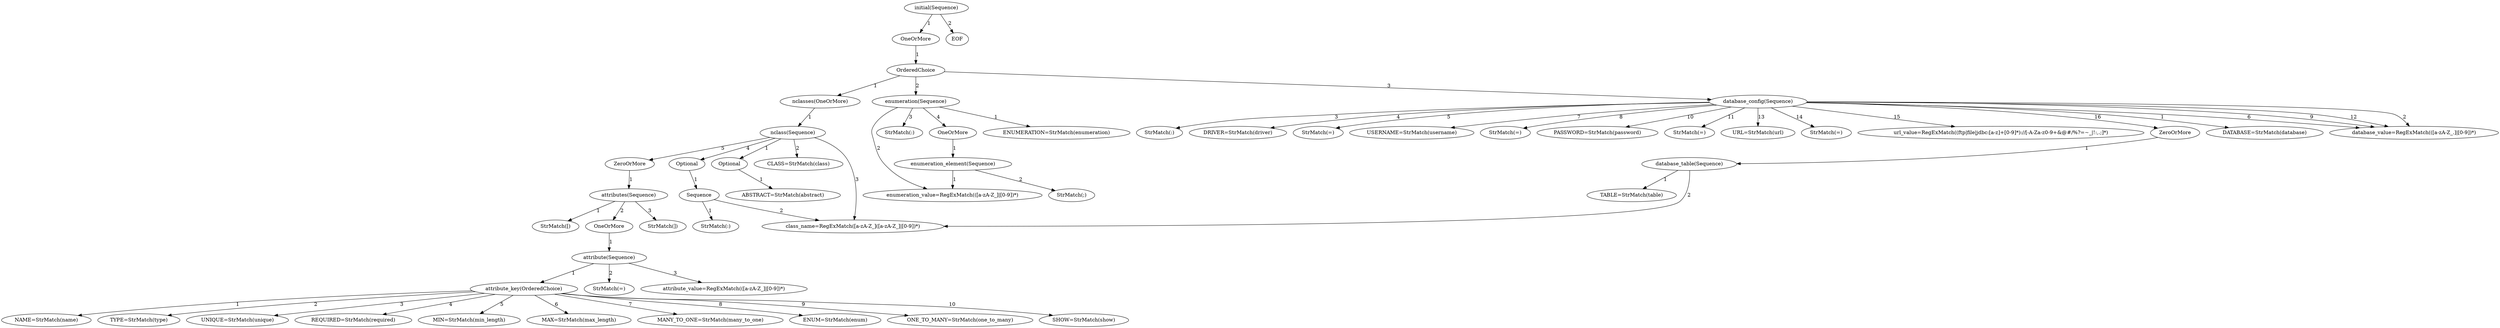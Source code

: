 digraph arpeggio_graph {
33620144 [label="initial(Sequence)"];
33620144->33620112 [label="1"]

33620112 [label="OneOrMore"];
33620112->33620208 [label="1"]

33620208 [label="OrderedChoice"];
33620208->33620304 [label="1"]

33620304 [label="nclasses(OneOrMore)"];
33620304->33620464 [label="1"]

33620464 [label="nclass(Sequence)"];
33620464->33620368 [label="1"]

33620368 [label="Optional"];
33620368->33620560 [label="1"]

33620560 [label="ABSTRACT=StrMatch(abstract)"];
33620464->33620688 [label="2"]

33620688 [label="CLASS=StrMatch(class)"];
33620464->33620592 [label="3"]

33620592 [label="class_name=RegExMatch([a-zA-Z_]([a-zA-Z_]|[0-9])*)"];
33620464->33620400 [label="4"]

33620400 [label="Optional"];
33620400->33622480 [label="1"]

33622480 [label="Sequence"];
33622480->33622448 [label="1"]

33622448 [label="StrMatch(:)"];
33622480->33620592 [label="2"]

33620464->33620432 [label="5"]

33620432 [label="ZeroOrMore"];
33620432->33622576 [label="1"]

33622576 [label="attributes(Sequence)"];
33622576->33622672 [label="1"]

33622672 [label="StrMatch([)"];
33622576->33622544 [label="2"]

33622544 [label="OneOrMore"];
33622544->33622768 [label="1"]

33622768 [label="attribute(Sequence)"];
33622768->33622832 [label="1"]

33622832 [label="attribute_key(OrderedChoice)"];
33622832->33622960 [label="1"]

33622960 [label="NAME=StrMatch(name)"];
33622832->33622608 [label="2"]

33622608 [label="TYPE=StrMatch(type)"];
33622832->33622704 [label="3"]

33622704 [label="UNIQUE=StrMatch(unique)"];
33622832->33623056 [label="4"]

33623056 [label="REQUIRED=StrMatch(required)"];
33622832->33623088 [label="5"]

33623088 [label="MIN=StrMatch(min_length)"];
33622832->33623120 [label="6"]

33623120 [label="MAX=StrMatch(max_length)"];
33622832->33623152 [label="7"]

33623152 [label="MANY_TO_ONE=StrMatch(many_to_one)"];
33622832->33623184 [label="8"]

33623184 [label="ENUM=StrMatch(enum)"];
33622832->33623216 [label="9"]

33623216 [label="ONE_TO_MANY=StrMatch(one_to_many)"];
33622832->33623248 [label="10"]

33623248 [label="SHOW=StrMatch(show)"];
33622768->33622864 [label="2"]

33622864 [label="StrMatch(=)"];
33622768->33622896 [label="3"]

33622896 [label="attribute_value=RegExMatch(([a-zA-Z_]|[0-9])*)"];
33622576->33622736 [label="3"]

33622736 [label="StrMatch(])"];
33620208->33620336 [label="2"]

33620336 [label="enumeration(Sequence)"];
33620336->33622640 [label="1"]

33622640 [label="ENUMERATION=StrMatch(enumeration)"];
33620336->33623024 [label="2"]

33623024 [label="enumeration_value=RegExMatch(([a-zA-Z_]|[0-9])*)"];
33620336->33622512 [label="3"]

33622512 [label="StrMatch(:)"];
33620336->33622800 [label="4"]

33622800 [label="OneOrMore"];
33622800->33623280 [label="1"]

33623280 [label="enumeration_element(Sequence)"];
33623280->33623024 [label="1"]

33623280->33623376 [label="2"]

33623376 [label="StrMatch(;)"];
33620208->33623344 [label="3"]

33623344 [label="database_config(Sequence)"];
33623344->33622928 [label="1"]

33622928 [label="DATABASE=StrMatch(database)"];
33623344->33623408 [label="2"]

33623408 [label="database_value=RegExMatch(([a-zA-Z_.]|[0-9])*)"];
33623344->33623312 [label="3"]

33623312 [label="StrMatch(:)"];
33623344->33623440 [label="4"]

33623440 [label="DRIVER=StrMatch(driver)"];
33623344->33622992 [label="5"]

33622992 [label="StrMatch(=)"];
33623344->33623408 [label="6"]

33623344->33623568 [label="7"]

33623568 [label="USERNAME=StrMatch(username)"];
33623344->33623536 [label="8"]

33623536 [label="StrMatch(=)"];
33623344->33623408 [label="9"]

33623344->33623664 [label="10"]

33623664 [label="PASSWORD=StrMatch(password)"];
33623344->33623632 [label="11"]

33623632 [label="StrMatch(=)"];
33623344->33623408 [label="12"]

33623344->33623728 [label="13"]

33623728 [label="URL=StrMatch(url)"];
33623344->33623696 [label="14"]

33623696 [label="StrMatch(=)"];
33623344->33623504 [label="15"]

33623504 [label="url_value=RegExMatch((ftp|file|jdbc:[a-z]+[0-9]*)://[-A-Za-z0-9+&@#/%?=~_|!:,.;]*)"];
33623344->33623472 [label="16"]

33623472 [label="ZeroOrMore"];
33623472->33623792 [label="1"]

33623792 [label="database_table(Sequence)"];
33623792->33623920 [label="1"]

33623920 [label="TABLE=StrMatch(table)"];
33623792->33620592 [label="2"]

33620144->33620272 [label="2"]

33620272 [label="EOF"];
}